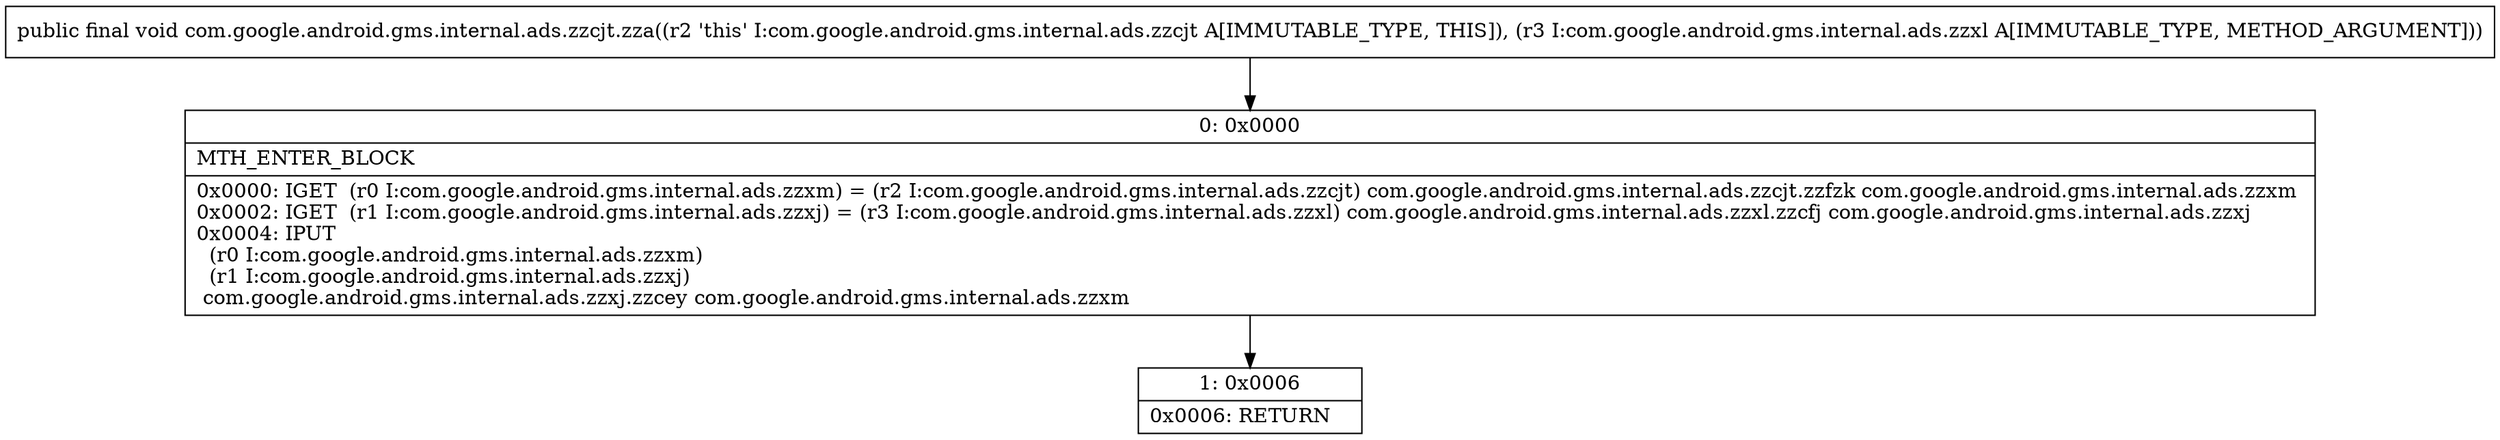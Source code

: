 digraph "CFG forcom.google.android.gms.internal.ads.zzcjt.zza(Lcom\/google\/android\/gms\/internal\/ads\/zzxl;)V" {
Node_0 [shape=record,label="{0\:\ 0x0000|MTH_ENTER_BLOCK\l|0x0000: IGET  (r0 I:com.google.android.gms.internal.ads.zzxm) = (r2 I:com.google.android.gms.internal.ads.zzcjt) com.google.android.gms.internal.ads.zzcjt.zzfzk com.google.android.gms.internal.ads.zzxm \l0x0002: IGET  (r1 I:com.google.android.gms.internal.ads.zzxj) = (r3 I:com.google.android.gms.internal.ads.zzxl) com.google.android.gms.internal.ads.zzxl.zzcfj com.google.android.gms.internal.ads.zzxj \l0x0004: IPUT  \l  (r0 I:com.google.android.gms.internal.ads.zzxm)\l  (r1 I:com.google.android.gms.internal.ads.zzxj)\l com.google.android.gms.internal.ads.zzxj.zzcey com.google.android.gms.internal.ads.zzxm \l}"];
Node_1 [shape=record,label="{1\:\ 0x0006|0x0006: RETURN   \l}"];
MethodNode[shape=record,label="{public final void com.google.android.gms.internal.ads.zzcjt.zza((r2 'this' I:com.google.android.gms.internal.ads.zzcjt A[IMMUTABLE_TYPE, THIS]), (r3 I:com.google.android.gms.internal.ads.zzxl A[IMMUTABLE_TYPE, METHOD_ARGUMENT])) }"];
MethodNode -> Node_0;
Node_0 -> Node_1;
}

